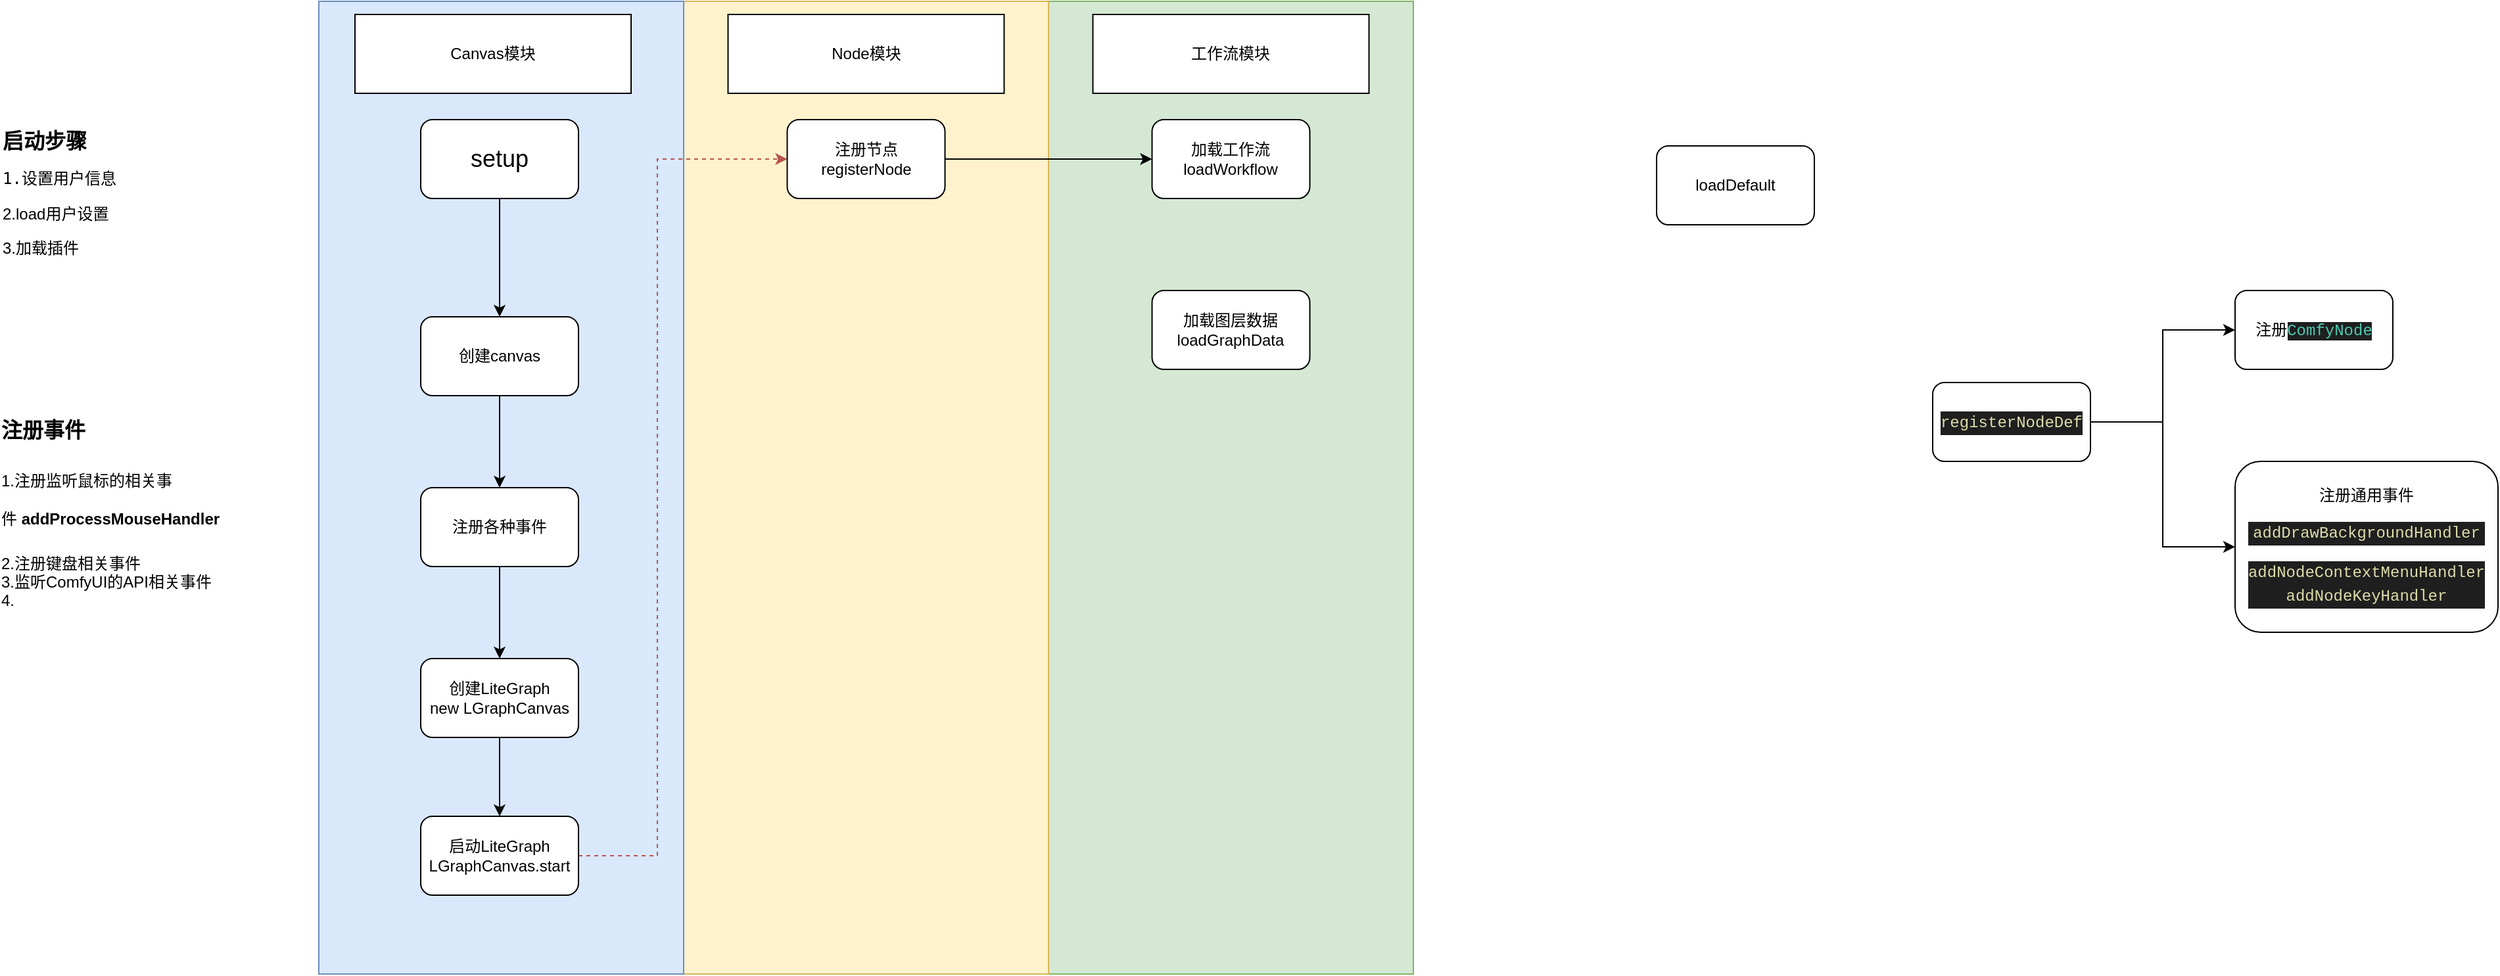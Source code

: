 <mxfile version="24.0.7" type="github">
  <diagram name="第 1 页" id="nx1unRFZVy5Btq1K-cxF">
    <mxGraphModel dx="2897" dy="724" grid="1" gridSize="10" guides="1" tooltips="1" connect="1" arrows="1" fold="1" page="1" pageScale="1" pageWidth="827" pageHeight="1169" math="0" shadow="0">
      <root>
        <mxCell id="0" />
        <mxCell id="1" parent="0" />
        <mxCell id="ghOKUxsMMZJnxbuhPEA2-32" value="" style="rounded=0;whiteSpace=wrap;html=1;fillColor=#d5e8d4;strokeColor=#82b366;" vertex="1" parent="1">
          <mxGeometry x="-522.5" y="40" width="277.5" height="740" as="geometry" />
        </mxCell>
        <mxCell id="ghOKUxsMMZJnxbuhPEA2-30" value="" style="rounded=0;whiteSpace=wrap;html=1;fillColor=#fff2cc;strokeColor=#d6b656;" vertex="1" parent="1">
          <mxGeometry x="-800" y="40" width="277.5" height="740" as="geometry" />
        </mxCell>
        <mxCell id="ghOKUxsMMZJnxbuhPEA2-28" value="" style="rounded=0;whiteSpace=wrap;html=1;fillColor=#dae8fc;strokeColor=#6c8ebf;" vertex="1" parent="1">
          <mxGeometry x="-1077.5" y="40" width="277.5" height="740" as="geometry" />
        </mxCell>
        <mxCell id="ghOKUxsMMZJnxbuhPEA2-1" value="&lt;div&gt;加载图层数据&lt;/div&gt;loadGraphData" style="rounded=1;whiteSpace=wrap;html=1;" vertex="1" parent="1">
          <mxGeometry x="-443.75" y="260" width="120" height="60" as="geometry" />
        </mxCell>
        <mxCell id="ghOKUxsMMZJnxbuhPEA2-3" value="loadDefault" style="rounded=1;whiteSpace=wrap;html=1;" vertex="1" parent="1">
          <mxGeometry x="-60" y="150" width="120" height="60" as="geometry" />
        </mxCell>
        <mxCell id="ghOKUxsMMZJnxbuhPEA2-7" style="edgeStyle=orthogonalEdgeStyle;rounded=0;orthogonalLoop=1;jettySize=auto;html=1;entryX=0;entryY=0.5;entryDx=0;entryDy=0;" edge="1" parent="1" source="ghOKUxsMMZJnxbuhPEA2-5" target="ghOKUxsMMZJnxbuhPEA2-6">
          <mxGeometry relative="1" as="geometry" />
        </mxCell>
        <mxCell id="ghOKUxsMMZJnxbuhPEA2-9" style="edgeStyle=orthogonalEdgeStyle;rounded=0;orthogonalLoop=1;jettySize=auto;html=1;entryX=0;entryY=0.5;entryDx=0;entryDy=0;" edge="1" parent="1" source="ghOKUxsMMZJnxbuhPEA2-5" target="ghOKUxsMMZJnxbuhPEA2-8">
          <mxGeometry relative="1" as="geometry" />
        </mxCell>
        <mxCell id="ghOKUxsMMZJnxbuhPEA2-5" value="&lt;div style=&quot;color: rgb(204, 204, 204); background-color: rgb(31, 31, 31); font-family: Menlo, Monaco, &amp;quot;Courier New&amp;quot;, monospace; line-height: 18px; white-space: pre;&quot;&gt;&lt;span style=&quot;color: #dcdcaa;&quot;&gt;registerNodeDef&lt;/span&gt;&lt;/div&gt;" style="rounded=1;whiteSpace=wrap;html=1;" vertex="1" parent="1">
          <mxGeometry x="150" y="330" width="120" height="60" as="geometry" />
        </mxCell>
        <mxCell id="ghOKUxsMMZJnxbuhPEA2-6" value="注册&lt;span style=&quot;color: rgb(78, 201, 176); background-color: rgb(31, 31, 31); font-family: Menlo, Monaco, &amp;quot;Courier New&amp;quot;, monospace; white-space: pre;&quot;&gt;ComfyNode&lt;/span&gt;" style="rounded=1;whiteSpace=wrap;html=1;" vertex="1" parent="1">
          <mxGeometry x="380" y="260" width="120" height="60" as="geometry" />
        </mxCell>
        <mxCell id="ghOKUxsMMZJnxbuhPEA2-8" value="注册通用事件&lt;div&gt;&lt;p style=&quot;color: rgb(204, 204, 204); background-color: rgb(31, 31, 31); font-family: Menlo, Monaco, &amp;quot;Courier New&amp;quot;, monospace; line-height: 18px; white-space: pre;&quot;&gt;&lt;span data-sider-select-id=&quot;aa86c77f-d64e-4fb0-a2cd-4da0fef66d11&quot; style=&quot;color: #dcdcaa;&quot;&gt;addDrawBackgroundHandler&lt;/span&gt;&lt;/p&gt;&lt;p style=&quot;color: rgb(204, 204, 204); background-color: rgb(31, 31, 31); font-family: Menlo, Monaco, &amp;quot;Courier New&amp;quot;, monospace; line-height: 18px; white-space: pre;&quot;&gt;&lt;span data-sider-select-id=&quot;aa86c77f-d64e-4fb0-a2cd-4da0fef66d11&quot; style=&quot;color: #dcdcaa;&quot;&gt;&lt;/span&gt;&lt;/p&gt;&lt;div style=&quot;color: rgb(204, 204, 204); background-color: rgb(31, 31, 31); font-family: Menlo, Monaco, &amp;quot;Courier New&amp;quot;, monospace; line-height: 18px; white-space: pre;&quot;&gt;&lt;span data-sider-select-id=&quot;0a55306f-9926-4156-b938-f566c043c424&quot; style=&quot;color: #dcdcaa;&quot;&gt;addNodeContextMenuHandler&lt;/span&gt;&lt;/div&gt;&lt;/div&gt;&lt;div style=&quot;color: rgb(204, 204, 204); background-color: rgb(31, 31, 31); font-family: Menlo, Monaco, &amp;quot;Courier New&amp;quot;, monospace; line-height: 18px; white-space: pre;&quot;&gt;&lt;span data-sider-select-id=&quot;0a55306f-9926-4156-b938-f566c043c424&quot; style=&quot;color: #dcdcaa;&quot;&gt;addNodeKeyHandler&lt;/span&gt;&lt;/div&gt;" style="rounded=1;whiteSpace=wrap;html=1;" vertex="1" parent="1">
          <mxGeometry x="380" y="390" width="200" height="130" as="geometry" />
        </mxCell>
        <mxCell id="ghOKUxsMMZJnxbuhPEA2-24" style="edgeStyle=orthogonalEdgeStyle;rounded=0;orthogonalLoop=1;jettySize=auto;html=1;" edge="1" parent="1" source="ghOKUxsMMZJnxbuhPEA2-10" target="ghOKUxsMMZJnxbuhPEA2-13">
          <mxGeometry relative="1" as="geometry" />
        </mxCell>
        <mxCell id="ghOKUxsMMZJnxbuhPEA2-10" value="&lt;font data-sider-select-id=&quot;672338bc-9467-4e39-a78c-26d4395621d4&quot; style=&quot;font-size: 18px;&quot;&gt;setup&lt;/font&gt;" style="rounded=1;whiteSpace=wrap;html=1;" vertex="1" parent="1">
          <mxGeometry x="-1000" y="130" width="120" height="60" as="geometry" />
        </mxCell>
        <mxCell id="ghOKUxsMMZJnxbuhPEA2-11" value="&lt;h1 data-sider-select-id=&quot;8ff9f4fe-eee0-46c6-9523-b0862877cac9&quot; style=&quot;margin-top: 0px; font-size: 16px;&quot;&gt;&lt;font data-sider-select-id=&quot;c0d7864f-1dba-449e-b362-3fb83cd5a689&quot; style=&quot;font-size: 16px;&quot;&gt;启动步骤&lt;/font&gt;&lt;/h1&gt;&lt;pre data-sider-select-id=&quot;61eba9ac-9121-46bc-870a-1d1d9ea7efc4&quot; style=&quot;&quot;&gt;&lt;font data-sider-select-id=&quot;93c682fb-d7e4-4801-a4fe-b95a7225c559&quot; style=&quot;font-size: 12px;&quot;&gt;1.设置用户信息&lt;/font&gt;&lt;/pre&gt;&lt;p style=&quot;&quot; data-sider-select-id=&quot;7fbae559-2821-462e-af07-a42914e647a1&quot;&gt;2.load用户设置&lt;/p&gt;&lt;p data-sider-select-id=&quot;7fbae559-2821-462e-af07-a42914e647a1&quot;&gt;3.加载插件&lt;/p&gt;" style="text;html=1;whiteSpace=wrap;overflow=hidden;rounded=0;" vertex="1" parent="1">
          <mxGeometry x="-1320" y="130" width="180" height="120" as="geometry" />
        </mxCell>
        <mxCell id="ghOKUxsMMZJnxbuhPEA2-25" style="edgeStyle=orthogonalEdgeStyle;rounded=0;orthogonalLoop=1;jettySize=auto;html=1;" edge="1" parent="1" source="ghOKUxsMMZJnxbuhPEA2-13" target="ghOKUxsMMZJnxbuhPEA2-14">
          <mxGeometry relative="1" as="geometry" />
        </mxCell>
        <mxCell id="ghOKUxsMMZJnxbuhPEA2-13" value="创建canvas" style="rounded=1;whiteSpace=wrap;html=1;" vertex="1" parent="1">
          <mxGeometry x="-1000" y="280" width="120" height="60" as="geometry" />
        </mxCell>
        <mxCell id="ghOKUxsMMZJnxbuhPEA2-26" style="edgeStyle=orthogonalEdgeStyle;rounded=0;orthogonalLoop=1;jettySize=auto;html=1;" edge="1" parent="1" source="ghOKUxsMMZJnxbuhPEA2-14" target="ghOKUxsMMZJnxbuhPEA2-15">
          <mxGeometry relative="1" as="geometry" />
        </mxCell>
        <mxCell id="ghOKUxsMMZJnxbuhPEA2-14" value="注册各种事件" style="rounded=1;whiteSpace=wrap;html=1;" vertex="1" parent="1">
          <mxGeometry x="-1000" y="410" width="120" height="60" as="geometry" />
        </mxCell>
        <mxCell id="ghOKUxsMMZJnxbuhPEA2-27" style="edgeStyle=orthogonalEdgeStyle;rounded=0;orthogonalLoop=1;jettySize=auto;html=1;entryX=0.5;entryY=0;entryDx=0;entryDy=0;fillColor=#dae8fc;strokeColor=#0f0f0f;" edge="1" parent="1" source="ghOKUxsMMZJnxbuhPEA2-15" target="ghOKUxsMMZJnxbuhPEA2-19">
          <mxGeometry relative="1" as="geometry" />
        </mxCell>
        <mxCell id="ghOKUxsMMZJnxbuhPEA2-15" value="创建LiteGraph&lt;div&gt;new LGraphCanvas&lt;/div&gt;" style="rounded=1;whiteSpace=wrap;html=1;" vertex="1" parent="1">
          <mxGeometry x="-1000" y="540" width="120" height="60" as="geometry" />
        </mxCell>
        <mxCell id="ghOKUxsMMZJnxbuhPEA2-17" value="&lt;h1 style=&quot;text-align: left; margin-top: 0px; font-size: 16px;&quot; data-sider-select-id=&quot;8ff9f4fe-eee0-46c6-9523-b0862877cac9&quot;&gt;&lt;span style=&quot;background-color: initial;&quot; data-sider-select-id=&quot;22168d53-ca9c-4329-b56d-df90a2c20b71&quot;&gt;注册事件&lt;/span&gt;&lt;/h1&gt;&lt;h1 style=&quot;text-align: left; margin-top: 0px;&quot; data-sider-select-id=&quot;8ff9f4fe-eee0-46c6-9523-b0862877cac9&quot;&gt;&lt;span style=&quot;font-size: 12px; font-weight: 400;&quot; data-sider-select-id=&quot;ef9b04dd-d9d5-450b-9e36-86733ccc6282&quot;&gt;1.注册监听鼠标的相关事件&amp;nbsp;&lt;/span&gt;&lt;font data-sider-select-id=&quot;c71e00ec-7798-40bc-abf9-863f196ca421&quot; style=&quot;font-size: 12px;&quot;&gt;addProcessMouseHandler&lt;/font&gt;&lt;/h1&gt;&lt;div style=&quot;text-align: left;&quot;&gt;2.注册键盘相关事件&lt;/div&gt;&lt;div style=&quot;text-align: left;&quot;&gt;3.监听ComfyUI的API相关事件&lt;/div&gt;&lt;div style=&quot;text-align: left;&quot;&gt;4.&lt;/div&gt;" style="text;html=1;align=center;verticalAlign=middle;whiteSpace=wrap;rounded=0;" vertex="1" parent="1">
          <mxGeometry x="-1320" y="350" width="242.5" height="160" as="geometry" />
        </mxCell>
        <mxCell id="ghOKUxsMMZJnxbuhPEA2-34" style="edgeStyle=orthogonalEdgeStyle;rounded=0;orthogonalLoop=1;jettySize=auto;html=1;entryX=0;entryY=0.5;entryDx=0;entryDy=0;fillColor=#f8cecc;strokeColor=#b85450;dashed=1;" edge="1" parent="1" source="ghOKUxsMMZJnxbuhPEA2-19" target="ghOKUxsMMZJnxbuhPEA2-20">
          <mxGeometry relative="1" as="geometry">
            <Array as="points">
              <mxPoint x="-820" y="690" />
              <mxPoint x="-820" y="160" />
            </Array>
          </mxGeometry>
        </mxCell>
        <mxCell id="ghOKUxsMMZJnxbuhPEA2-19" value="启动LiteGraph&lt;div&gt;LGraphCanvas.start&lt;/div&gt;" style="rounded=1;whiteSpace=wrap;html=1;" vertex="1" parent="1">
          <mxGeometry x="-1000" y="660" width="120" height="60" as="geometry" />
        </mxCell>
        <mxCell id="ghOKUxsMMZJnxbuhPEA2-23" style="edgeStyle=orthogonalEdgeStyle;rounded=0;orthogonalLoop=1;jettySize=auto;html=1;exitX=1;exitY=0.5;exitDx=0;exitDy=0;" edge="1" parent="1" source="ghOKUxsMMZJnxbuhPEA2-20" target="ghOKUxsMMZJnxbuhPEA2-21">
          <mxGeometry relative="1" as="geometry" />
        </mxCell>
        <mxCell id="ghOKUxsMMZJnxbuhPEA2-20" value="注册节点&lt;div&gt;registerNode&lt;/div&gt;" style="rounded=1;whiteSpace=wrap;html=1;" vertex="1" parent="1">
          <mxGeometry x="-721.25" y="130" width="120" height="60" as="geometry" />
        </mxCell>
        <mxCell id="ghOKUxsMMZJnxbuhPEA2-21" value="&lt;div data-sider-select-id=&quot;83dca9c4-7123-4eb7-8799-b854965c85a1&quot;&gt;加载工作流&lt;/div&gt;&lt;div data-sider-select-id=&quot;83dca9c4-7123-4eb7-8799-b854965c85a1&quot;&gt;loadWorkflow&lt;/div&gt;" style="rounded=1;whiteSpace=wrap;html=1;" vertex="1" parent="1">
          <mxGeometry x="-443.75" y="130" width="120" height="60" as="geometry" />
        </mxCell>
        <mxCell id="ghOKUxsMMZJnxbuhPEA2-29" value="Canvas模块" style="rounded=0;whiteSpace=wrap;html=1;" vertex="1" parent="1">
          <mxGeometry x="-1050" y="50" width="210" height="60" as="geometry" />
        </mxCell>
        <mxCell id="ghOKUxsMMZJnxbuhPEA2-31" value="Node模块" style="rounded=0;whiteSpace=wrap;html=1;" vertex="1" parent="1">
          <mxGeometry x="-766.25" y="50" width="210" height="60" as="geometry" />
        </mxCell>
        <mxCell id="ghOKUxsMMZJnxbuhPEA2-33" value="工作流模块" style="rounded=0;whiteSpace=wrap;html=1;" vertex="1" parent="1">
          <mxGeometry x="-488.75" y="50" width="210" height="60" as="geometry" />
        </mxCell>
      </root>
    </mxGraphModel>
  </diagram>
</mxfile>
